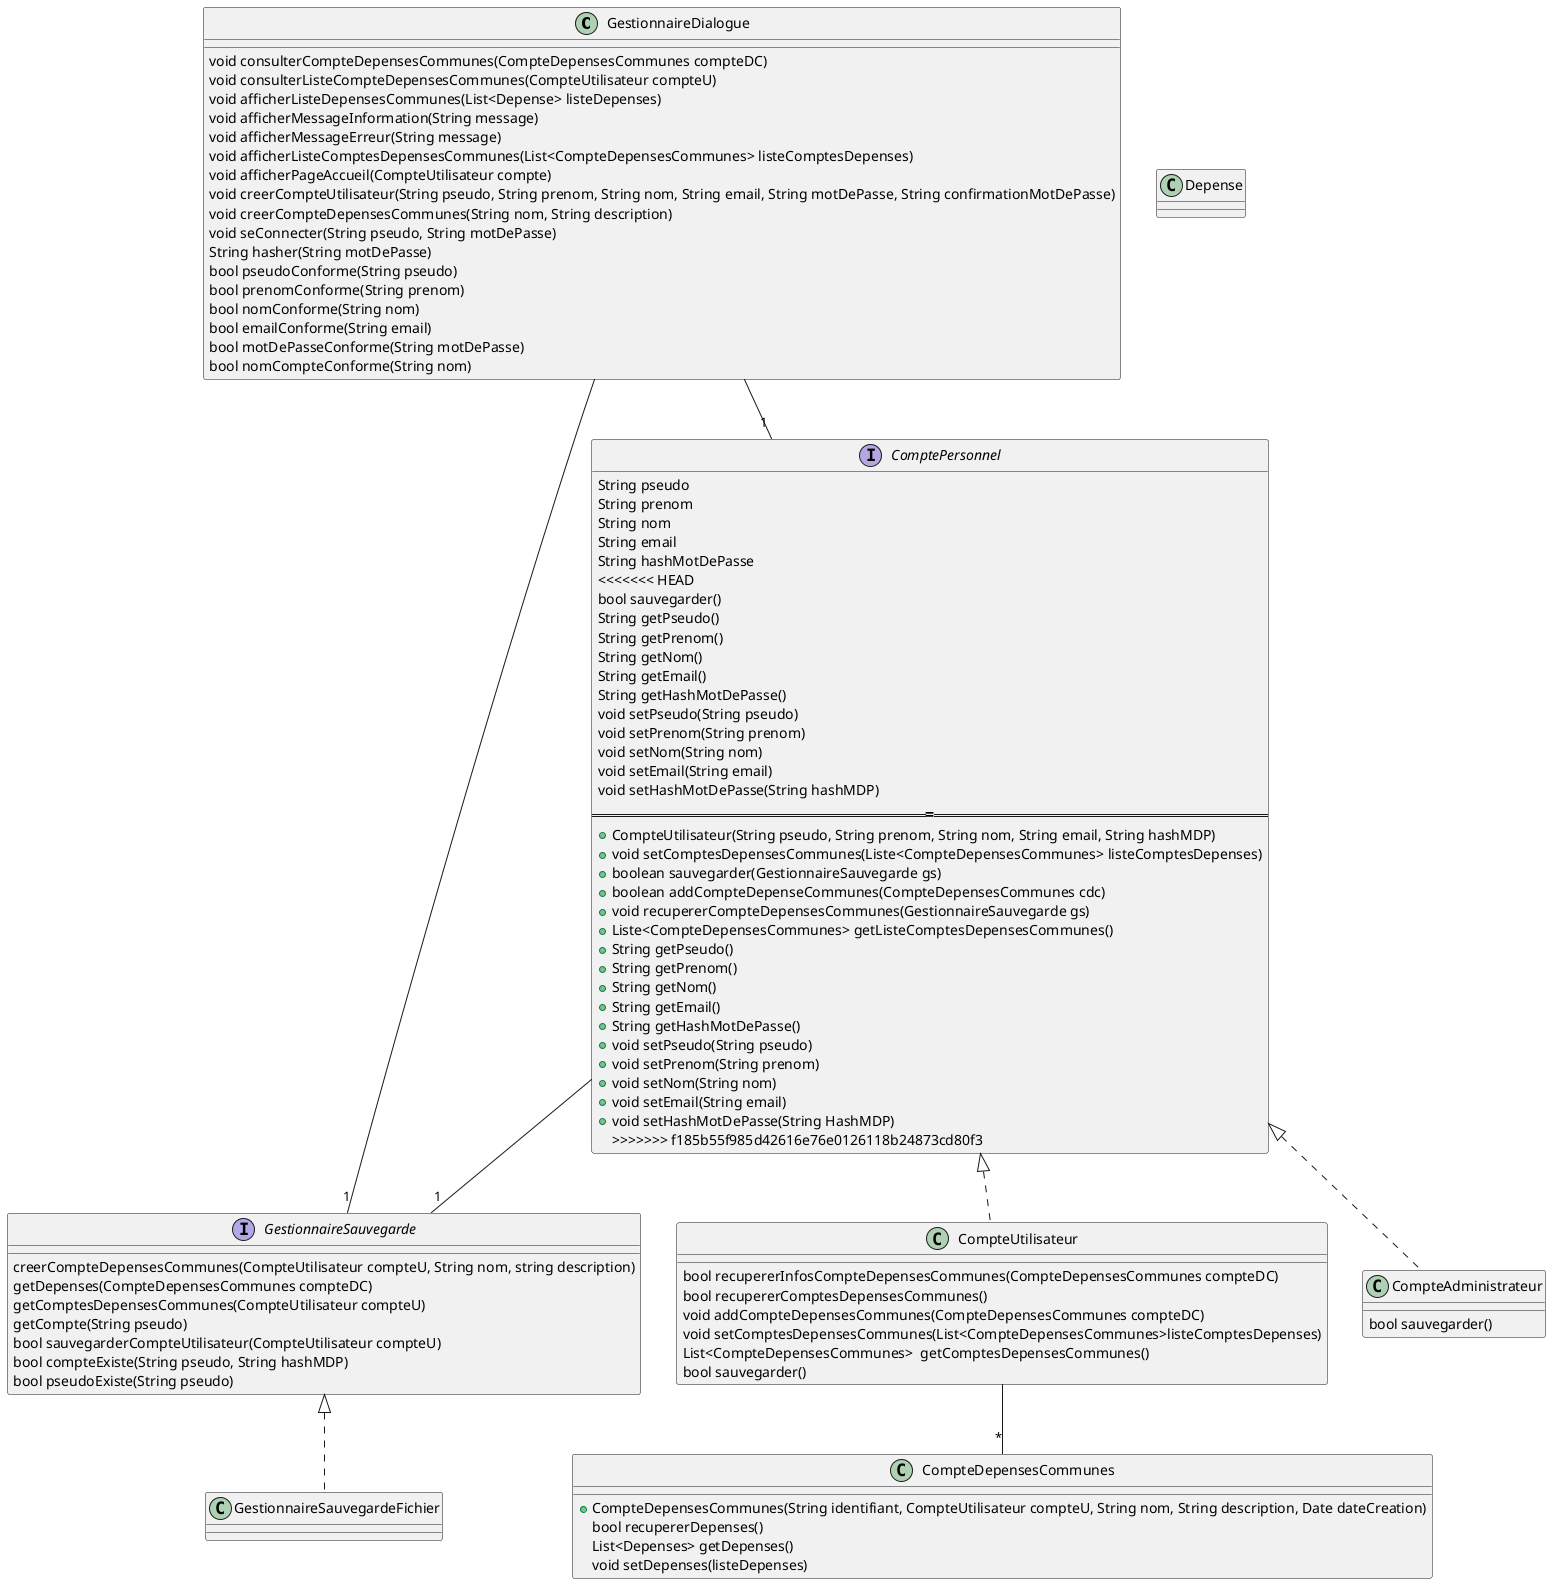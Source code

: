 @startuml Classes

	class GestionnaireDialogue {
		void consulterCompteDepensesCommunes(CompteDepensesCommunes compteDC)
		void consulterListeCompteDepensesCommunes(CompteUtilisateur compteU)
		void afficherListeDepensesCommunes(List<Depense> listeDepenses)
		void afficherMessageInformation(String message)
		void afficherMessageErreur(String message)
		void afficherListeComptesDepensesCommunes(List<CompteDepensesCommunes> listeComptesDepenses)
		void afficherPageAccueil(CompteUtilisateur compte)
		void creerCompteUtilisateur(String pseudo, String prenom, String nom, String email, String motDePasse, String confirmationMotDePasse)
		void creerCompteDepensesCommunes(String nom, String description)
		void seConnecter(String pseudo, String motDePasse)
		String hasher(String motDePasse)
		bool pseudoConforme(String pseudo)
		bool prenomConforme(String prenom)
		bool nomConforme(String nom)
		bool emailConforme(String email)
		bool motDePasseConforme(String motDePasse)
		bool nomCompteConforme(String nom)
	}
	GestionnaireDialogue --"1" ComptePersonnel
	GestionnaireDialogue --"1" GestionnaireSauvegarde

	interface GestionnaireSauvegarde {
		creerCompteDepensesCommunes(CompteUtilisateur compteU, String nom, string description)
		getDepenses(CompteDepensesCommunes compteDC)
		getComptesDepensesCommunes(CompteUtilisateur compteU)
		getCompte(String pseudo)
		bool sauvegarderCompteUtilisateur(CompteUtilisateur compteU)
		bool compteExiste(String pseudo, String hashMDP)
		bool pseudoExiste(String pseudo)
	}

	class GestionnaireSauvegardeFichier implements GestionnaireSauvegarde {

	}

	class CompteUtilisateur implements ComptePersonnel {
		bool recupererInfosCompteDepensesCommunes(CompteDepensesCommunes compteDC)
		bool recupererComptesDepensesCommunes()
		void addCompteDepensesCommunes(CompteDepensesCommunes compteDC)
		void setComptesDepensesCommunes(List<CompteDepensesCommunes>listeComptesDepenses)
		List<CompteDepensesCommunes>  getComptesDepensesCommunes()
		bool sauvegarder()
	}
	CompteUtilisateur --"*" CompteDepensesCommunes


	class CompteAdministrateur implements ComptePersonnel {
		bool sauvegarder()
	}

	interface ComptePersonnel {
		String pseudo
		String prenom
		String nom
		String email
		String hashMotDePasse
<<<<<<< HEAD
		bool sauvegarder()
		String getPseudo()
		String getPrenom()
		String getNom()
		String getEmail()
		String getHashMotDePasse()
		void setPseudo(String pseudo)
		void setPrenom(String prenom)
		void setNom(String nom)
		void setEmail(String email)
		void setHashMotDePasse(String hashMDP)
=======
		+CompteUtilisateur(String pseudo, String prenom, String nom, String email, String hashMDP)
		+void setComptesDepensesCommunes(Liste<CompteDepensesCommunes> listeComptesDepenses)
		+boolean sauvegarder(GestionnaireSauvegarde gs)
		+boolean addCompteDepenseCommunes(CompteDepensesCommunes cdc)
		+void recupererCompteDepensesCommunes(GestionnaireSauvegarde gs)
		+Liste<CompteDepensesCommunes> getListeComptesDepensesCommunes()
		+String getPseudo()
		+String getPrenom()
		+String getNom()
		+String getEmail()
		+String getHashMotDePasse()
		+void setPseudo(String pseudo)
		+void setPrenom(String prenom)
		+void setNom(String nom)
		+void setEmail(String email)
		+void setHashMotDePasse(String HashMDP)
>>>>>>> f185b55f985d42616e76e0126118b24873cd80f3
	}
	ComptePersonnel --"1" GestionnaireSauvegarde

	class CompteDepensesCommunes {
		+CompteDepensesCommunes(String identifiant, CompteUtilisateur compteU, String nom, String description, Date dateCreation)
		bool recupererDepenses()
		List<Depenses> getDepenses()
		void setDepenses(listeDepenses)
	}

	class Depense {

	}

@enduml